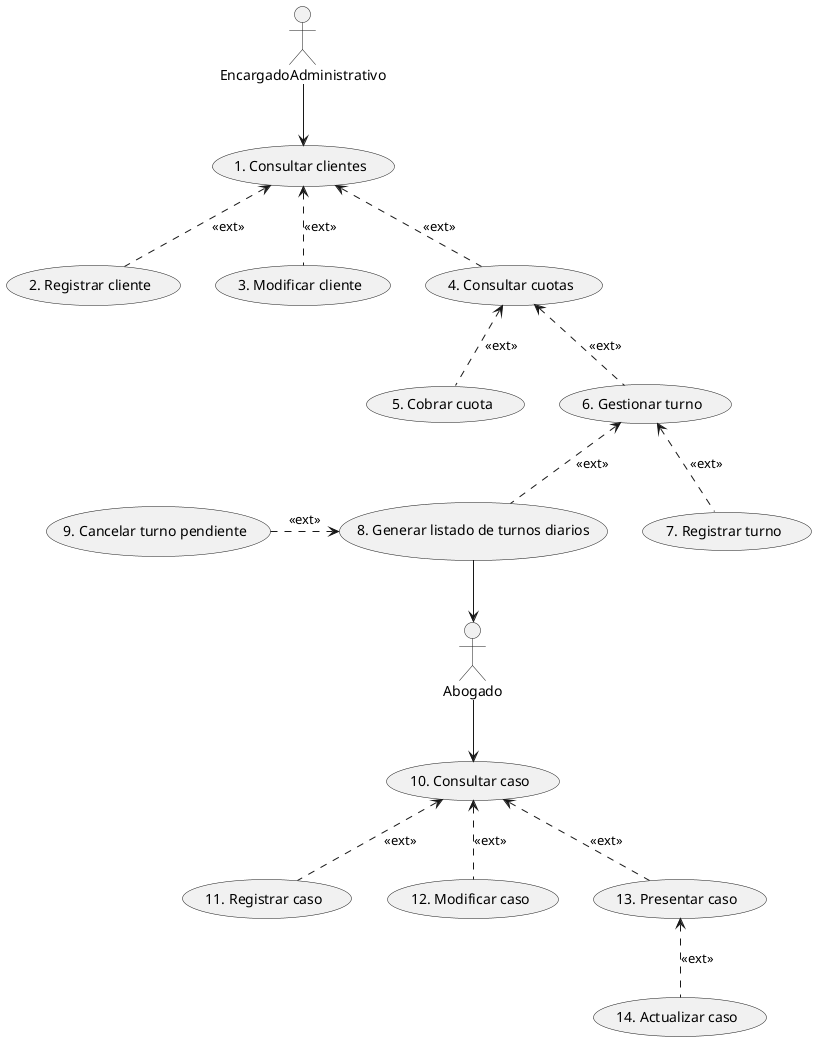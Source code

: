 @startuml

'---------------------ACTORES---------------------
actor Abogado as abogado
actor EncargadoAdministrativo as encargadoAdmin

'---------------------ADMINISTRATIVO---------------------
usecase (1. Consultar clientes) as uc1
usecase (2. Registrar cliente) as uc2
usecase (3. Modificar cliente) as uc3
usecase (4. Consultar cuotas) as uc4
usecase (5. Cobrar cuota) as uc5
usecase (6. Gestionar turno) as uc6
usecase (7. Registrar turno) as uc7
usecase (8. Generar listado de turnos diarios) as uc8
usecase (9. Cancelar turno pendiente) as uc9
usecase (10. Consultar caso) as uc10
usecase (11. Registrar caso) as uc11
usecase (12. Modificar caso) as uc12
usecase (13. Presentar caso) as uc13
usecase (14. Actualizar caso) as uc14

encargadoAdmin --> uc1
uc1 <.. uc2 : "<<ext>>"
uc1 <.. uc3 : "<<ext>>"
uc1 <.. uc4 : "<<ext>>"
uc4 <.. uc5 : "<<ext>>"
uc4 <.. uc6 : "<<ext>>"
uc6 <.. uc7 : "<<ext>>"
uc6 <.. uc8 : "<<ext>>"
uc8 <.left. uc9 : "<<ext>>"

uc8 --> abogado
abogado --> uc10
uc10 <.. uc11 : "<<ext>>"
uc10 <.. uc12 : "<<ext>>"
uc10 <.. uc13 : "<<ext>>"
uc13 <.. uc14 : "<<ext>>"

@enduml
